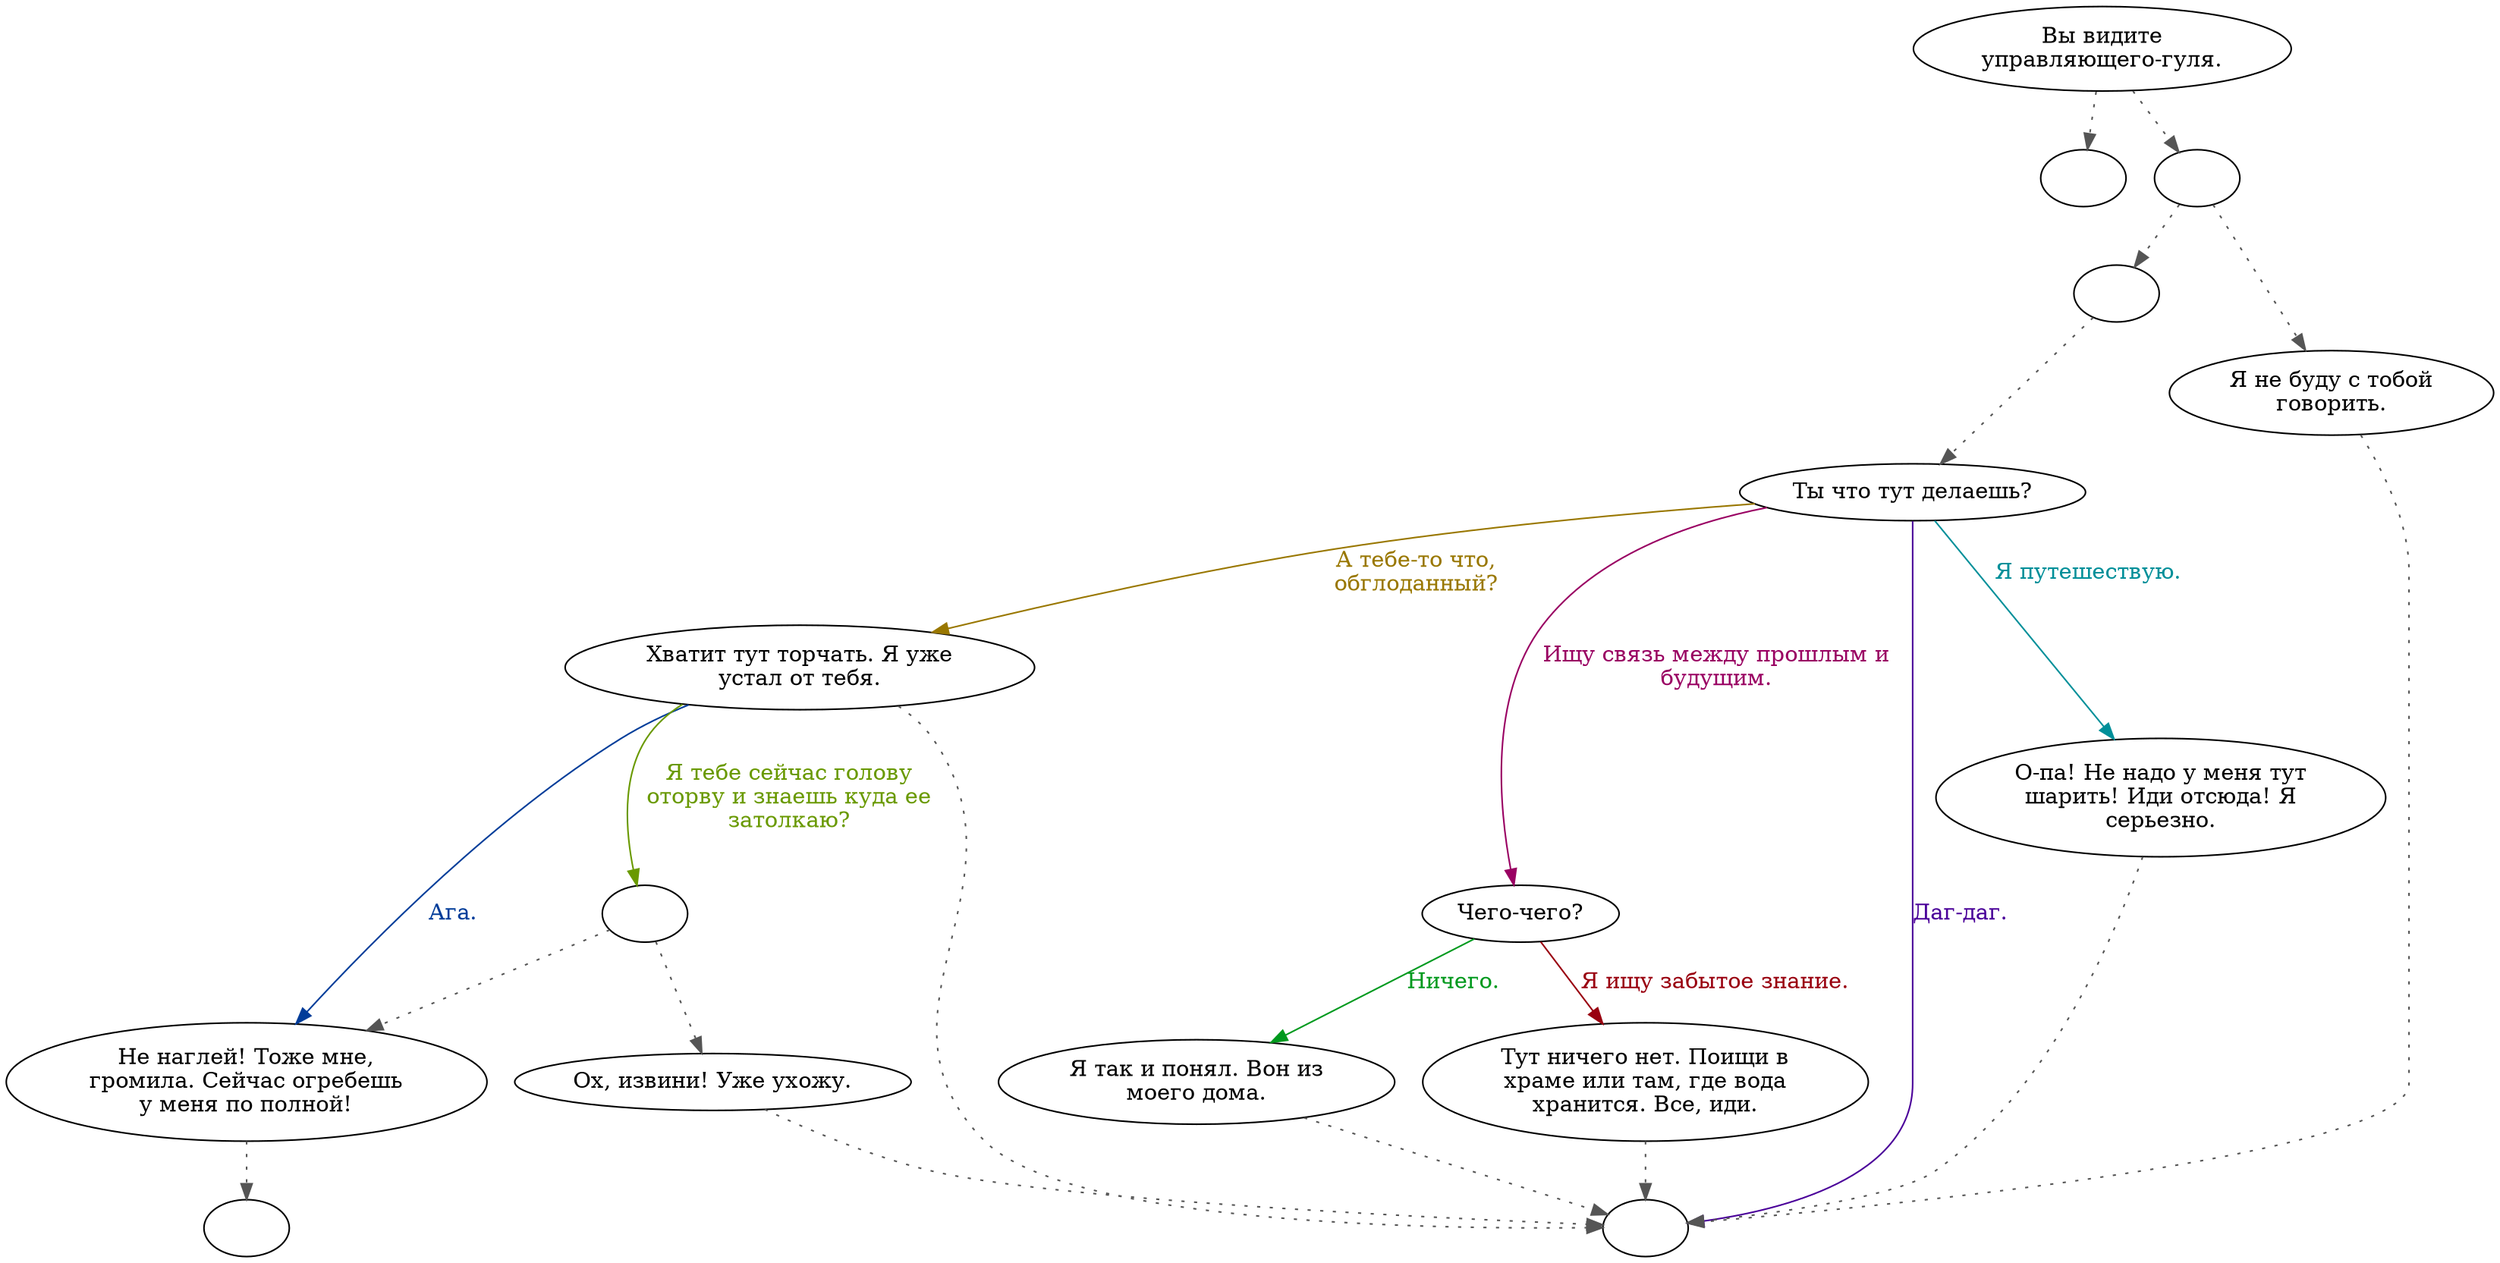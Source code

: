 digraph ghoul {
  "start" [style=filled       fillcolor="#FFFFFF"       color="#000000"]
  "start" -> "timeforwhat" [style=dotted color="#555555"]
  "start" -> "pre_dialogue" [style=dotted color="#555555"]
  "start" [label="Вы видите\nуправляющего-гуля."]
  "timeforwhat" [style=filled       fillcolor="#FFFFFF"       color="#000000"]
  "timeforwhat" [label=""]
  "do_dialogue" [style=filled       fillcolor="#FFFFFF"       color="#000000"]
  "do_dialogue" -> "ghoul00" [style=dotted color="#555555"]
  "do_dialogue" [label=""]
  "pre_dialogue" [style=filled       fillcolor="#FFFFFF"       color="#000000"]
  "pre_dialogue" -> "ghoul08" [style=dotted color="#555555"]
  "pre_dialogue" -> "do_dialogue" [style=dotted color="#555555"]
  "pre_dialogue" [label=""]
  "ghoulend" [style=filled       fillcolor="#FFFFFF"       color="#000000"]
  "ghoulend" [label=""]
  "ghoulcbt" [style=filled       fillcolor="#FFFFFF"       color="#000000"]
  "ghoulcbt" [label=""]
  "ghoul00" [style=filled       fillcolor="#FFFFFF"       color="#000000"]
  "ghoul00" [label="Ты что тут делаешь?"]
  "ghoul00" -> "ghoul01" [label="Ищу связь между прошлым и\nбудущим." color="#990062" fontcolor="#990062"]
  "ghoul00" -> "ghoul04" [label="Я путешествую." color="#008F99" fontcolor="#008F99"]
  "ghoul00" -> "ghoul05" [label="А тебе-то что,\nобглоданный?" color="#997700" fontcolor="#997700"]
  "ghoul00" -> "ghoulend" [label="Даг-даг." color="#4A0099" fontcolor="#4A0099"]
  "ghoul01" [style=filled       fillcolor="#FFFFFF"       color="#000000"]
  "ghoul01" [label="Чего-чего?"]
  "ghoul01" -> "ghoul02" [label="Ничего." color="#00991D" fontcolor="#00991D"]
  "ghoul01" -> "ghoul03" [label="Я ищу забытое знание." color="#99000F" fontcolor="#99000F"]
  "ghoul02" [style=filled       fillcolor="#FFFFFF"       color="#000000"]
  "ghoul02" -> "ghoulend" [style=dotted color="#555555"]
  "ghoul02" [label="Я так и понял. Вон из\nмоего дома."]
  "ghoul03" [style=filled       fillcolor="#FFFFFF"       color="#000000"]
  "ghoul03" -> "ghoulend" [style=dotted color="#555555"]
  "ghoul03" [label="Тут ничего нет. Поищи в\nхраме или там, где вода\nхранится. Все, иди."]
  "ghoul04" [style=filled       fillcolor="#FFFFFF"       color="#000000"]
  "ghoul04" -> "ghoulend" [style=dotted color="#555555"]
  "ghoul04" [label="О-па! Не надо у меня тут\nшарить! Иди отсюда! Я\nсерьезно."]
  "ghoul05" [style=filled       fillcolor="#FFFFFF"       color="#000000"]
  "ghoul05" -> "ghoulend" [style=dotted color="#555555"]
  "ghoul05" [label="Хватит тут торчать. Я уже\nустал от тебя."]
  "ghoul05" -> "ghoul07" [label="Ага." color="#003C99" fontcolor="#003C99"]
  "ghoul05" -> "ghoul05a" [label="Я тебе сейчас голову\nоторву и знаешь куда ее\nзатолкаю?" color="#699900" fontcolor="#699900"]
  "ghoul05a" [style=filled       fillcolor="#FFFFFF"       color="#000000"]
  "ghoul05a" -> "ghoul06" [style=dotted color="#555555"]
  "ghoul05a" -> "ghoul07" [style=dotted color="#555555"]
  "ghoul05a" [label=""]
  "ghoul06" [style=filled       fillcolor="#FFFFFF"       color="#000000"]
  "ghoul06" -> "ghoulend" [style=dotted color="#555555"]
  "ghoul06" [label="Ох, извини! Уже ухожу."]
  "ghoul07" [style=filled       fillcolor="#FFFFFF"       color="#000000"]
  "ghoul07" -> "ghoulcbt" [style=dotted color="#555555"]
  "ghoul07" [label="Не наглей! Тоже мне,\nгромила. Сейчас огребешь\nу меня по полной!"]
  "ghoul08" [style=filled       fillcolor="#FFFFFF"       color="#000000"]
  "ghoul08" -> "ghoulend" [style=dotted color="#555555"]
  "ghoul08" [label="Я не буду с тобой\nговорить."]
}